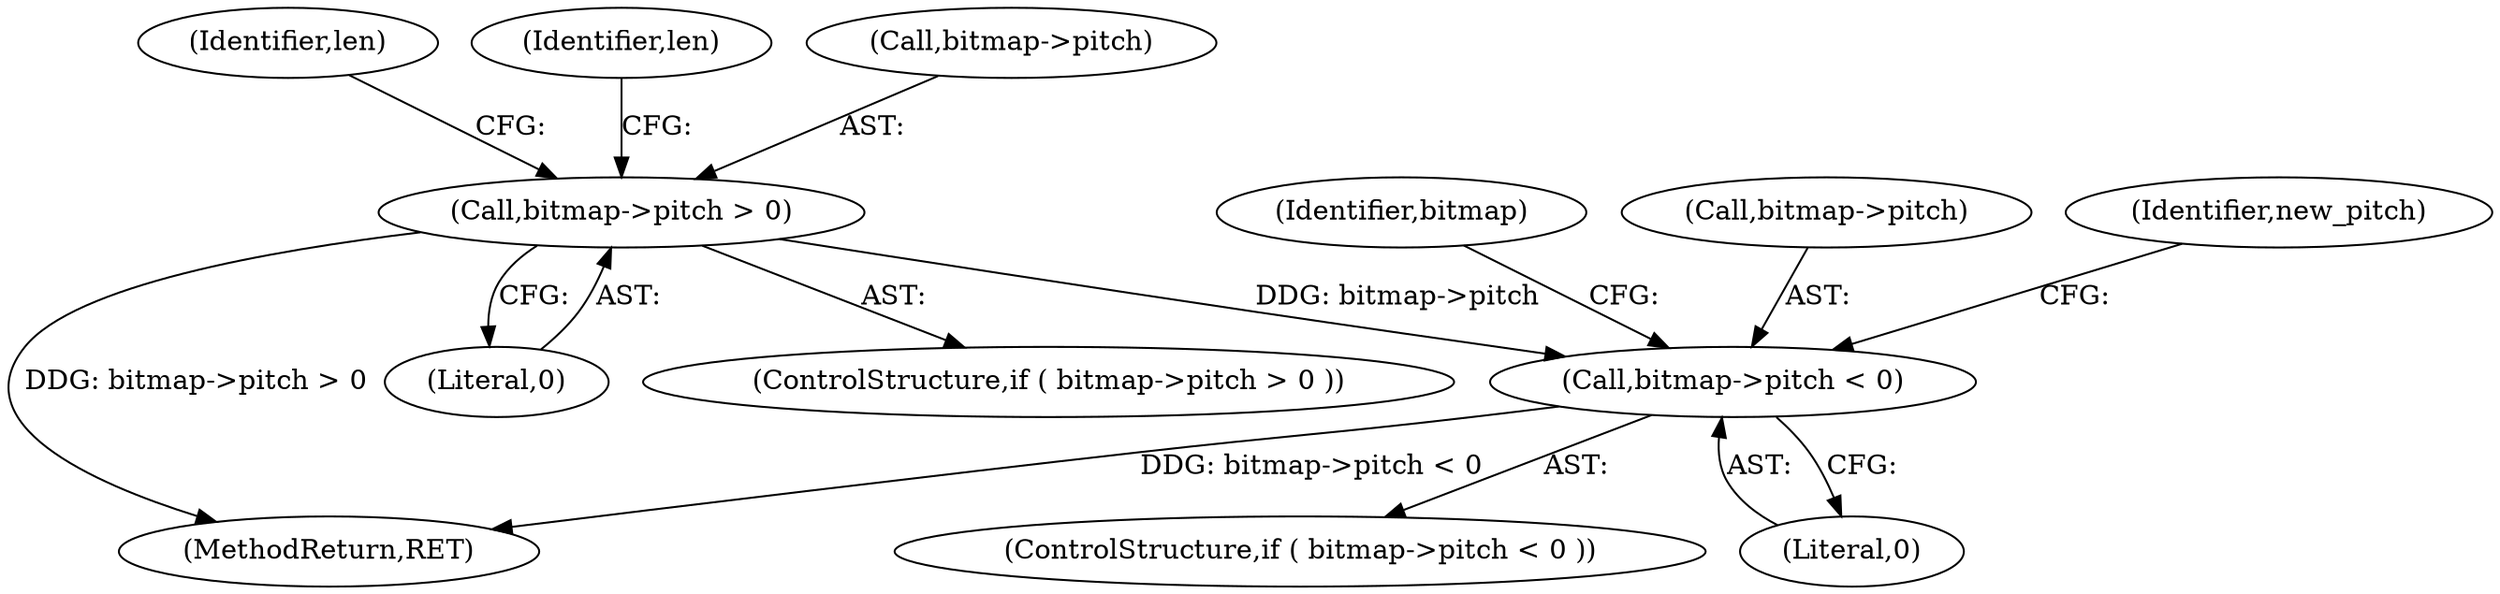 digraph "0_savannah_b3500af717010137046ec4076d1e1c0641e33727_2@pointer" {
"1000421" [label="(Call,bitmap->pitch < 0)"];
"1000331" [label="(Call,bitmap->pitch > 0)"];
"1000437" [label="(MethodReturn,RET)"];
"1000420" [label="(ControlStructure,if ( bitmap->pitch < 0 ))"];
"1000331" [label="(Call,bitmap->pitch > 0)"];
"1000432" [label="(Identifier,bitmap)"];
"1000330" [label="(ControlStructure,if ( bitmap->pitch > 0 ))"];
"1000378" [label="(Identifier,len)"];
"1000421" [label="(Call,bitmap->pitch < 0)"];
"1000422" [label="(Call,bitmap->pitch)"];
"1000339" [label="(Identifier,len)"];
"1000427" [label="(Identifier,new_pitch)"];
"1000425" [label="(Literal,0)"];
"1000332" [label="(Call,bitmap->pitch)"];
"1000335" [label="(Literal,0)"];
"1000421" -> "1000420"  [label="AST: "];
"1000421" -> "1000425"  [label="CFG: "];
"1000422" -> "1000421"  [label="AST: "];
"1000425" -> "1000421"  [label="AST: "];
"1000427" -> "1000421"  [label="CFG: "];
"1000432" -> "1000421"  [label="CFG: "];
"1000421" -> "1000437"  [label="DDG: bitmap->pitch < 0"];
"1000331" -> "1000421"  [label="DDG: bitmap->pitch"];
"1000331" -> "1000330"  [label="AST: "];
"1000331" -> "1000335"  [label="CFG: "];
"1000332" -> "1000331"  [label="AST: "];
"1000335" -> "1000331"  [label="AST: "];
"1000339" -> "1000331"  [label="CFG: "];
"1000378" -> "1000331"  [label="CFG: "];
"1000331" -> "1000437"  [label="DDG: bitmap->pitch > 0"];
}
